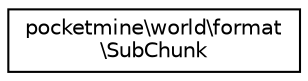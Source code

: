 digraph "Graphical Class Hierarchy"
{
 // INTERACTIVE_SVG=YES
 // LATEX_PDF_SIZE
  edge [fontname="Helvetica",fontsize="10",labelfontname="Helvetica",labelfontsize="10"];
  node [fontname="Helvetica",fontsize="10",shape=record];
  rankdir="LR";
  Node0 [label="pocketmine\\world\\format\l\\SubChunk",height=0.2,width=0.4,color="black", fillcolor="white", style="filled",URL="$de/dda/classpocketmine_1_1world_1_1format_1_1_sub_chunk.html",tooltip=" "];
}
